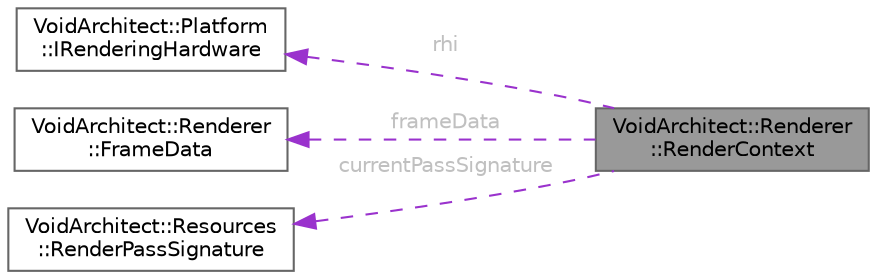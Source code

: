 digraph "VoidArchitect::Renderer::RenderContext"
{
 // LATEX_PDF_SIZE
  bgcolor="transparent";
  edge [fontname=Helvetica,fontsize=10,labelfontname=Helvetica,labelfontsize=10];
  node [fontname=Helvetica,fontsize=10,shape=box,height=0.2,width=0.4];
  rankdir="LR";
  Node1 [id="Node000001",label="VoidArchitect::Renderer\l::RenderContext",height=0.2,width=0.4,color="gray40", fillcolor="grey60", style="filled", fontcolor="black",tooltip=" "];
  Node2 -> Node1 [id="edge1_Node000001_Node000002",dir="back",color="darkorchid3",style="dashed",tooltip=" ",label=<<TABLE CELLBORDER="0" BORDER="0"><TR><TD VALIGN="top" ALIGN="LEFT" CELLPADDING="1" CELLSPACING="0">rhi</TD></TR>
</TABLE>> ,fontcolor="grey" ];
  Node2 [id="Node000002",label="VoidArchitect::Platform\l::IRenderingHardware",height=0.2,width=0.4,color="gray40", fillcolor="white", style="filled",URL="$class_void_architect_1_1_platform_1_1_i_rendering_hardware.html",tooltip=" "];
  Node3 -> Node1 [id="edge2_Node000001_Node000003",dir="back",color="darkorchid3",style="dashed",tooltip=" ",label=<<TABLE CELLBORDER="0" BORDER="0"><TR><TD VALIGN="top" ALIGN="LEFT" CELLPADDING="1" CELLSPACING="0">frameData</TD></TR>
</TABLE>> ,fontcolor="grey" ];
  Node3 [id="Node000003",label="VoidArchitect::Renderer\l::FrameData",height=0.2,width=0.4,color="gray40", fillcolor="white", style="filled",URL="$struct_void_architect_1_1_renderer_1_1_frame_data.html",tooltip=" "];
  Node4 -> Node1 [id="edge3_Node000001_Node000004",dir="back",color="darkorchid3",style="dashed",tooltip=" ",label=<<TABLE CELLBORDER="0" BORDER="0"><TR><TD VALIGN="top" ALIGN="LEFT" CELLPADDING="1" CELLSPACING="0">currentPassSignature</TD></TR>
</TABLE>> ,fontcolor="grey" ];
  Node4 [id="Node000004",label="VoidArchitect::Resources\l::RenderPassSignature",height=0.2,width=0.4,color="gray40", fillcolor="white", style="filled",URL="$struct_void_architect_1_1_resources_1_1_render_pass_signature.html",tooltip=" "];
}
